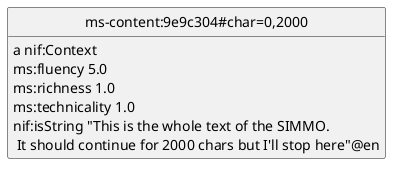 @startuml
hide empty methods
hide empty attributes
hide circle
skinparam classAttributeIconSize 0
class ms_content_9e9c304_char_0_2000 as "ms-content:9e9c304#char=0,2000"
ms_content_9e9c304_char_0_2000 : a nif:Context
ms_content_9e9c304_char_0_2000 : ms:fluency 5.0
ms_content_9e9c304_char_0_2000 : ms:richness 1.0
ms_content_9e9c304_char_0_2000 : ms:technicality 1.0
ms_content_9e9c304_char_0_2000 : nif:isString "This is the whole text of the SIMMO.\n It should continue for 2000 chars but I'll stop here"@en
@enduml
